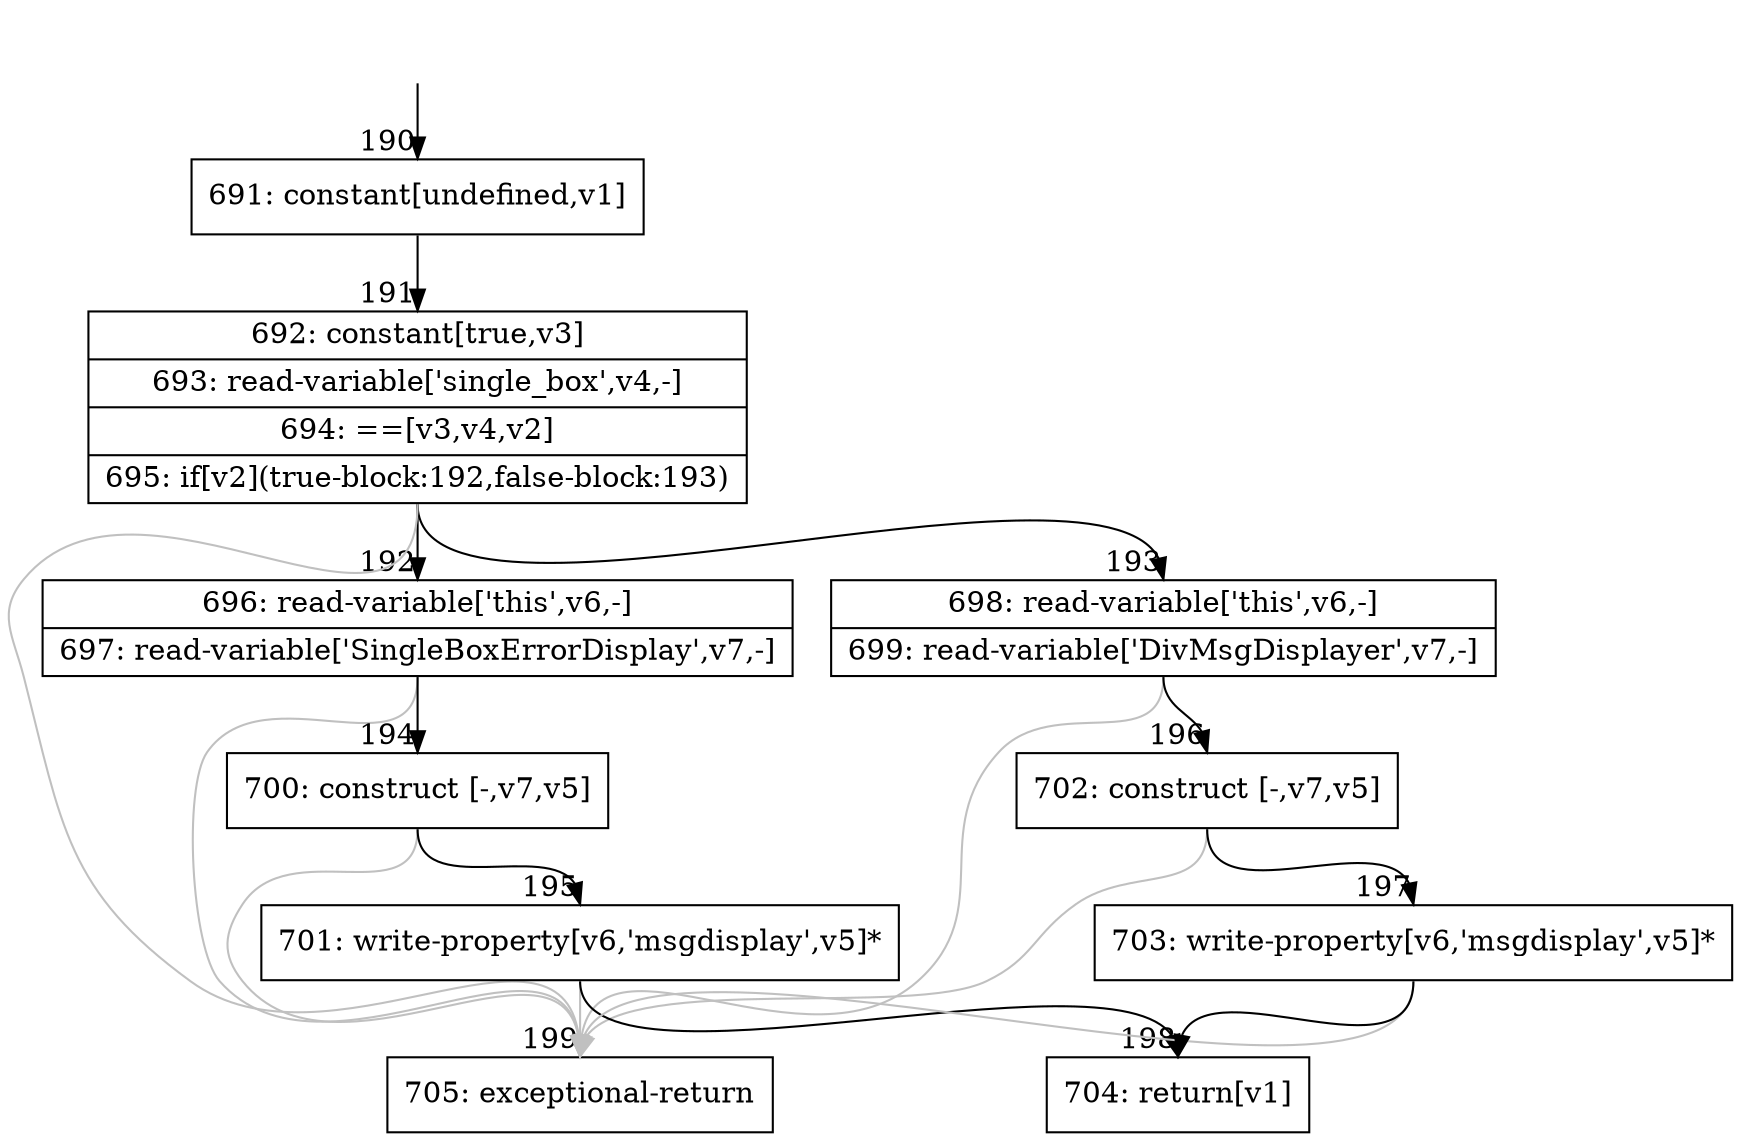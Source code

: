 digraph {
rankdir="TD"
BB_entry19[shape=none,label=""];
BB_entry19 -> BB190 [tailport=s, headport=n, headlabel="    190"]
BB190 [shape=record label="{691: constant[undefined,v1]}" ] 
BB190 -> BB191 [tailport=s, headport=n, headlabel="      191"]
BB191 [shape=record label="{692: constant[true,v3]|693: read-variable['single_box',v4,-]|694: ==[v3,v4,v2]|695: if[v2](true-block:192,false-block:193)}" ] 
BB191 -> BB192 [tailport=s, headport=n, headlabel="      192"]
BB191 -> BB193 [tailport=s, headport=n, headlabel="      193"]
BB191 -> BB199 [tailport=s, headport=n, color=gray, headlabel="      199"]
BB192 [shape=record label="{696: read-variable['this',v6,-]|697: read-variable['SingleBoxErrorDisplay',v7,-]}" ] 
BB192 -> BB194 [tailport=s, headport=n, headlabel="      194"]
BB192 -> BB199 [tailport=s, headport=n, color=gray]
BB193 [shape=record label="{698: read-variable['this',v6,-]|699: read-variable['DivMsgDisplayer',v7,-]}" ] 
BB193 -> BB196 [tailport=s, headport=n, headlabel="      196"]
BB193 -> BB199 [tailport=s, headport=n, color=gray]
BB194 [shape=record label="{700: construct [-,v7,v5]}" ] 
BB194 -> BB195 [tailport=s, headport=n, headlabel="      195"]
BB194 -> BB199 [tailport=s, headport=n, color=gray]
BB195 [shape=record label="{701: write-property[v6,'msgdisplay',v5]*}" ] 
BB195 -> BB198 [tailport=s, headport=n, headlabel="      198"]
BB195 -> BB199 [tailport=s, headport=n, color=gray]
BB196 [shape=record label="{702: construct [-,v7,v5]}" ] 
BB196 -> BB197 [tailport=s, headport=n, headlabel="      197"]
BB196 -> BB199 [tailport=s, headport=n, color=gray]
BB197 [shape=record label="{703: write-property[v6,'msgdisplay',v5]*}" ] 
BB197 -> BB198 [tailport=s, headport=n]
BB197 -> BB199 [tailport=s, headport=n, color=gray]
BB198 [shape=record label="{704: return[v1]}" ] 
BB199 [shape=record label="{705: exceptional-return}" ] 
//#$~ 288
}
